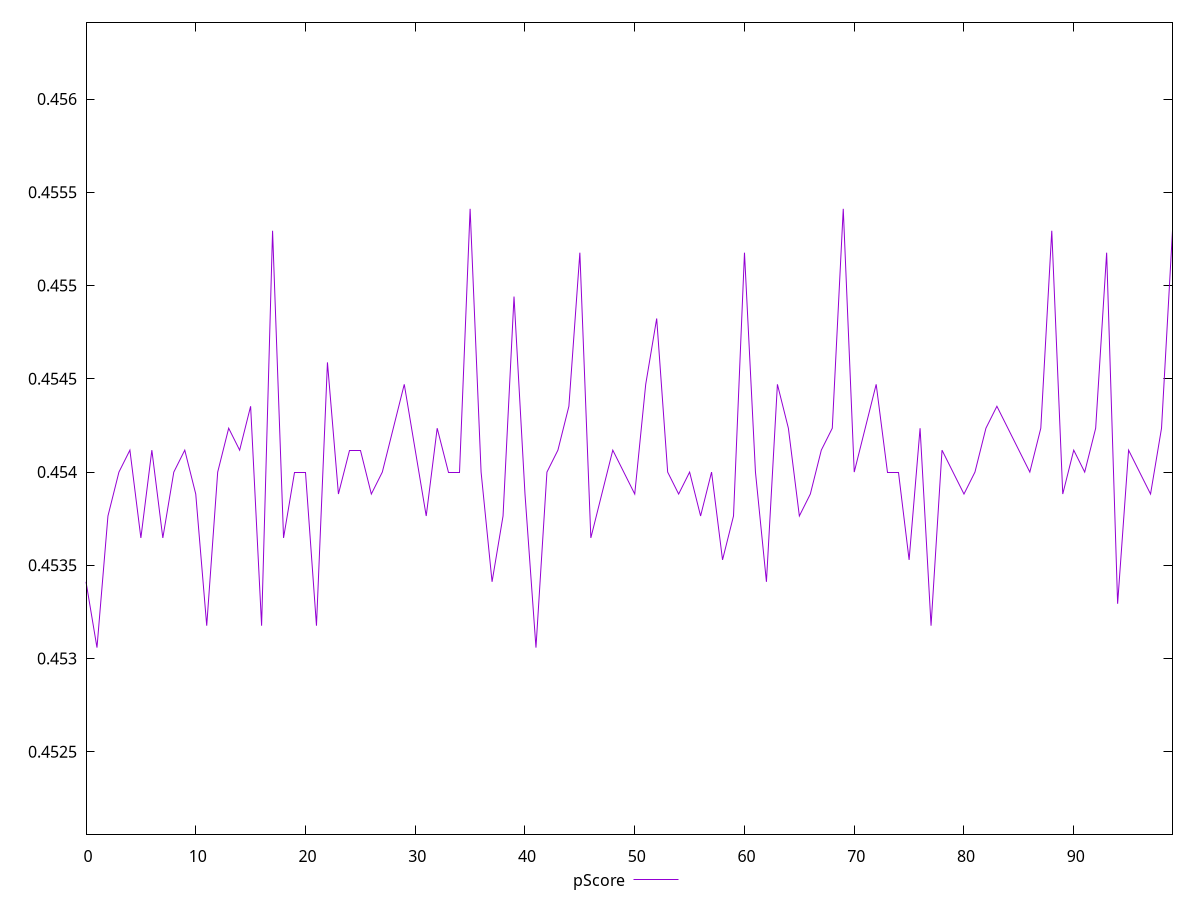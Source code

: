 reset

$pScore <<EOF
0 0.45341176470588235
1 0.45305882352941174
2 0.45376470588235296
3 0.454
4 0.4541176470588235
5 0.4536470588235294
6 0.4541176470588235
7 0.4536470588235294
8 0.454
9 0.4541176470588235
10 0.45388235294117646
11 0.4531764705882353
12 0.454
13 0.45423529411764707
14 0.4541176470588235
15 0.45435294117647057
16 0.4531764705882353
17 0.45529411764705885
18 0.4536470588235294
19 0.454
20 0.454
21 0.4531764705882353
22 0.4545882352941176
23 0.45388235294117646
24 0.4541176470588235
25 0.4541176470588235
26 0.45388235294117646
27 0.454
28 0.45423529411764707
29 0.4544705882352941
30 0.4541176470588235
31 0.45376470588235296
32 0.45423529411764707
33 0.454
34 0.454
35 0.45541176470588235
36 0.454
37 0.45341176470588235
38 0.45376470588235296
39 0.45494117647058824
40 0.45388235294117646
41 0.45305882352941174
42 0.454
43 0.4541176470588235
44 0.45435294117647057
45 0.4551764705882353
46 0.4536470588235294
47 0.45388235294117646
48 0.4541176470588235
49 0.454
50 0.45388235294117646
51 0.4544705882352941
52 0.4548235294117647
53 0.454
54 0.45388235294117646
55 0.454
56 0.45376470588235296
57 0.454
58 0.4535294117647059
59 0.45376470588235296
60 0.4551764705882353
61 0.454
62 0.45341176470588235
63 0.4544705882352941
64 0.45423529411764707
65 0.45376470588235296
66 0.45388235294117646
67 0.4541176470588235
68 0.45423529411764707
69 0.45541176470588235
70 0.454
71 0.45423529411764707
72 0.4544705882352941
73 0.454
74 0.454
75 0.4535294117647059
76 0.45423529411764707
77 0.4531764705882353
78 0.4541176470588235
79 0.454
80 0.45388235294117646
81 0.454
82 0.45423529411764707
83 0.45435294117647057
84 0.45423529411764707
85 0.4541176470588235
86 0.454
87 0.45423529411764707
88 0.45529411764705885
89 0.45388235294117646
90 0.4541176470588235
91 0.454
92 0.45423529411764707
93 0.4551764705882353
94 0.45329411764705885
95 0.4541176470588235
96 0.454
97 0.45388235294117646
98 0.45423529411764707
99 0.45529411764705885
EOF

set key outside below
set xrange [0:99]
set yrange [0.45205882352941174:0.45641176470588235]
set trange [0.45205882352941174:0.45641176470588235]
set terminal svg size 640, 500 enhanced background rgb 'white'
set output "reports/report_00031_2021-02-24T23-18-18.084Z/uses-rel-preload/samples/card/pScore/values.svg"

plot $pScore title "pScore" with line

reset
